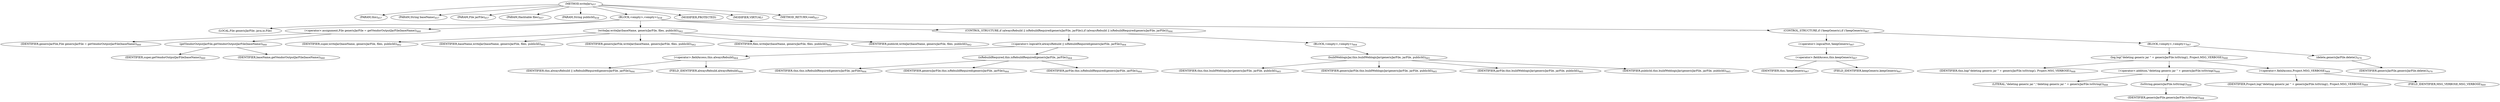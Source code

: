 digraph "writeJar" {  
"1139" [label = <(METHOD,writeJar)<SUB>657</SUB>> ]
"68" [label = <(PARAM,this)<SUB>657</SUB>> ]
"1140" [label = <(PARAM,String baseName)<SUB>657</SUB>> ]
"1141" [label = <(PARAM,File jarFile)<SUB>657</SUB>> ]
"1142" [label = <(PARAM,Hashtable files)<SUB>657</SUB>> ]
"1143" [label = <(PARAM,String publicId)<SUB>658</SUB>> ]
"1144" [label = <(BLOCK,&lt;empty&gt;,&lt;empty&gt;)<SUB>658</SUB>> ]
"1145" [label = <(LOCAL,File genericJarFile: java.io.File)> ]
"1146" [label = <(&lt;operator&gt;.assignment,File genericJarFile = getVendorOutputJarFile(baseName))<SUB>660</SUB>> ]
"1147" [label = <(IDENTIFIER,genericJarFile,File genericJarFile = getVendorOutputJarFile(baseName))<SUB>660</SUB>> ]
"1148" [label = <(getVendorOutputJarFile,getVendorOutputJarFile(baseName))<SUB>660</SUB>> ]
"1149" [label = <(IDENTIFIER,super,getVendorOutputJarFile(baseName))<SUB>660</SUB>> ]
"1150" [label = <(IDENTIFIER,baseName,getVendorOutputJarFile(baseName))<SUB>660</SUB>> ]
"1151" [label = <(writeJar,writeJar(baseName, genericJarFile, files, publicId))<SUB>662</SUB>> ]
"1152" [label = <(IDENTIFIER,super,writeJar(baseName, genericJarFile, files, publicId))<SUB>662</SUB>> ]
"1153" [label = <(IDENTIFIER,baseName,writeJar(baseName, genericJarFile, files, publicId))<SUB>662</SUB>> ]
"1154" [label = <(IDENTIFIER,genericJarFile,writeJar(baseName, genericJarFile, files, publicId))<SUB>662</SUB>> ]
"1155" [label = <(IDENTIFIER,files,writeJar(baseName, genericJarFile, files, publicId))<SUB>662</SUB>> ]
"1156" [label = <(IDENTIFIER,publicId,writeJar(baseName, genericJarFile, files, publicId))<SUB>662</SUB>> ]
"1157" [label = <(CONTROL_STRUCTURE,if (alwaysRebuild || isRebuildRequired(genericJarFile, jarFile)),if (alwaysRebuild || isRebuildRequired(genericJarFile, jarFile)))<SUB>664</SUB>> ]
"1158" [label = <(&lt;operator&gt;.logicalOr,alwaysRebuild || isRebuildRequired(genericJarFile, jarFile))<SUB>664</SUB>> ]
"1159" [label = <(&lt;operator&gt;.fieldAccess,this.alwaysRebuild)<SUB>664</SUB>> ]
"1160" [label = <(IDENTIFIER,this,alwaysRebuild || isRebuildRequired(genericJarFile, jarFile))<SUB>664</SUB>> ]
"1161" [label = <(FIELD_IDENTIFIER,alwaysRebuild,alwaysRebuild)<SUB>664</SUB>> ]
"1162" [label = <(isRebuildRequired,this.isRebuildRequired(genericJarFile, jarFile))<SUB>664</SUB>> ]
"67" [label = <(IDENTIFIER,this,this.isRebuildRequired(genericJarFile, jarFile))<SUB>664</SUB>> ]
"1163" [label = <(IDENTIFIER,genericJarFile,this.isRebuildRequired(genericJarFile, jarFile))<SUB>664</SUB>> ]
"1164" [label = <(IDENTIFIER,jarFile,this.isRebuildRequired(genericJarFile, jarFile))<SUB>664</SUB>> ]
"1165" [label = <(BLOCK,&lt;empty&gt;,&lt;empty&gt;)<SUB>664</SUB>> ]
"1166" [label = <(buildWeblogicJar,this.buildWeblogicJar(genericJarFile, jarFile, publicId))<SUB>665</SUB>> ]
"69" [label = <(IDENTIFIER,this,this.buildWeblogicJar(genericJarFile, jarFile, publicId))<SUB>665</SUB>> ]
"1167" [label = <(IDENTIFIER,genericJarFile,this.buildWeblogicJar(genericJarFile, jarFile, publicId))<SUB>665</SUB>> ]
"1168" [label = <(IDENTIFIER,jarFile,this.buildWeblogicJar(genericJarFile, jarFile, publicId))<SUB>665</SUB>> ]
"1169" [label = <(IDENTIFIER,publicId,this.buildWeblogicJar(genericJarFile, jarFile, publicId))<SUB>665</SUB>> ]
"1170" [label = <(CONTROL_STRUCTURE,if (!keepGeneric),if (!keepGeneric))<SUB>667</SUB>> ]
"1171" [label = <(&lt;operator&gt;.logicalNot,!keepGeneric)<SUB>667</SUB>> ]
"1172" [label = <(&lt;operator&gt;.fieldAccess,this.keepGeneric)<SUB>667</SUB>> ]
"1173" [label = <(IDENTIFIER,this,!keepGeneric)<SUB>667</SUB>> ]
"1174" [label = <(FIELD_IDENTIFIER,keepGeneric,keepGeneric)<SUB>667</SUB>> ]
"1175" [label = <(BLOCK,&lt;empty&gt;,&lt;empty&gt;)<SUB>667</SUB>> ]
"1176" [label = <(log,log(&quot;deleting generic jar &quot; + genericJarFile.toString(), Project.MSG_VERBOSE))<SUB>668</SUB>> ]
"70" [label = <(IDENTIFIER,this,log(&quot;deleting generic jar &quot; + genericJarFile.toString(), Project.MSG_VERBOSE))<SUB>668</SUB>> ]
"1177" [label = <(&lt;operator&gt;.addition,&quot;deleting generic jar &quot; + genericJarFile.toString())<SUB>668</SUB>> ]
"1178" [label = <(LITERAL,&quot;deleting generic jar &quot;,&quot;deleting generic jar &quot; + genericJarFile.toString())<SUB>668</SUB>> ]
"1179" [label = <(toString,genericJarFile.toString())<SUB>668</SUB>> ]
"1180" [label = <(IDENTIFIER,genericJarFile,genericJarFile.toString())<SUB>668</SUB>> ]
"1181" [label = <(&lt;operator&gt;.fieldAccess,Project.MSG_VERBOSE)<SUB>669</SUB>> ]
"1182" [label = <(IDENTIFIER,Project,log(&quot;deleting generic jar &quot; + genericJarFile.toString(), Project.MSG_VERBOSE))<SUB>669</SUB>> ]
"1183" [label = <(FIELD_IDENTIFIER,MSG_VERBOSE,MSG_VERBOSE)<SUB>669</SUB>> ]
"1184" [label = <(delete,genericJarFile.delete())<SUB>670</SUB>> ]
"1185" [label = <(IDENTIFIER,genericJarFile,genericJarFile.delete())<SUB>670</SUB>> ]
"1186" [label = <(MODIFIER,PROTECTED)> ]
"1187" [label = <(MODIFIER,VIRTUAL)> ]
"1188" [label = <(METHOD_RETURN,void)<SUB>657</SUB>> ]
  "1139" -> "68" 
  "1139" -> "1140" 
  "1139" -> "1141" 
  "1139" -> "1142" 
  "1139" -> "1143" 
  "1139" -> "1144" 
  "1139" -> "1186" 
  "1139" -> "1187" 
  "1139" -> "1188" 
  "1144" -> "1145" 
  "1144" -> "1146" 
  "1144" -> "1151" 
  "1144" -> "1157" 
  "1144" -> "1170" 
  "1146" -> "1147" 
  "1146" -> "1148" 
  "1148" -> "1149" 
  "1148" -> "1150" 
  "1151" -> "1152" 
  "1151" -> "1153" 
  "1151" -> "1154" 
  "1151" -> "1155" 
  "1151" -> "1156" 
  "1157" -> "1158" 
  "1157" -> "1165" 
  "1158" -> "1159" 
  "1158" -> "1162" 
  "1159" -> "1160" 
  "1159" -> "1161" 
  "1162" -> "67" 
  "1162" -> "1163" 
  "1162" -> "1164" 
  "1165" -> "1166" 
  "1166" -> "69" 
  "1166" -> "1167" 
  "1166" -> "1168" 
  "1166" -> "1169" 
  "1170" -> "1171" 
  "1170" -> "1175" 
  "1171" -> "1172" 
  "1172" -> "1173" 
  "1172" -> "1174" 
  "1175" -> "1176" 
  "1175" -> "1184" 
  "1176" -> "70" 
  "1176" -> "1177" 
  "1176" -> "1181" 
  "1177" -> "1178" 
  "1177" -> "1179" 
  "1179" -> "1180" 
  "1181" -> "1182" 
  "1181" -> "1183" 
  "1184" -> "1185" 
}

